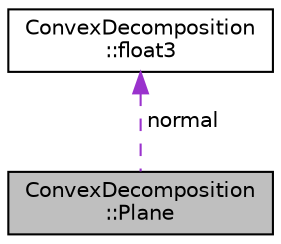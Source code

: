 digraph "ConvexDecomposition::Plane"
{
  edge [fontname="Helvetica",fontsize="10",labelfontname="Helvetica",labelfontsize="10"];
  node [fontname="Helvetica",fontsize="10",shape=record];
  Node1 [label="ConvexDecomposition\l::Plane",height=0.2,width=0.4,color="black", fillcolor="grey75", style="filled", fontcolor="black"];
  Node2 -> Node1 [dir="back",color="darkorchid3",fontsize="10",style="dashed",label=" normal" ,fontname="Helvetica"];
  Node2 [label="ConvexDecomposition\l::float3",height=0.2,width=0.4,color="black", fillcolor="white", style="filled",URL="$class_convex_decomposition_1_1float3.html"];
}
